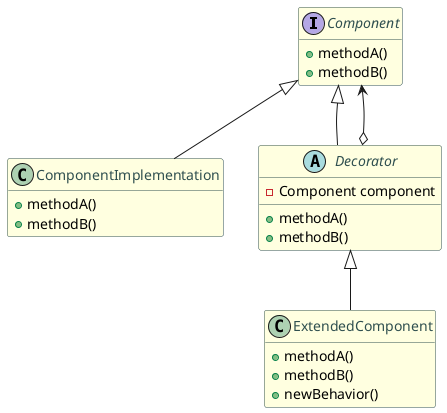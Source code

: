 @startuml
interface Component {
  + methodA()
  + methodB()
}

class ComponentImplementation {
  + methodA()
  + methodB()
}

abstract class Decorator {
  - Component component
  + methodA()
  + methodB()
}

class ExtendedComponent {
  + methodA()
  + methodB()
  + newBehavior()
}

Component <|-- ComponentImplementation
Component <|-- Decorator
Decorator <|-- ExtendedComponent
Decorator o--> Component

hide empty fields
hide empty methods

skinparam class {
  BackgroundColor LightYellow
  BorderColor DarkSlateGray
  ArrowColor DarkSlateGray
  FontColor DarkSlateGray
}
@enduml
